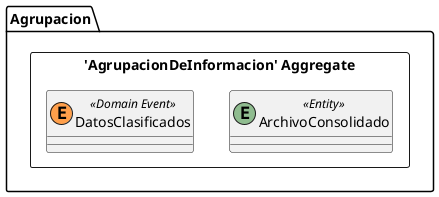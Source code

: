 @startuml

skinparam componentStyle uml2

package Agrupacion {
	package "'AgrupacionDeInformacion' Aggregate" <<Rectangle>> {
		class ArchivoConsolidado <<(E,DarkSeaGreen) Entity>> {
		}
		class DatosClasificados <<(E,#ff9f4b) Domain Event>> {
		}
	}
}


@enduml
